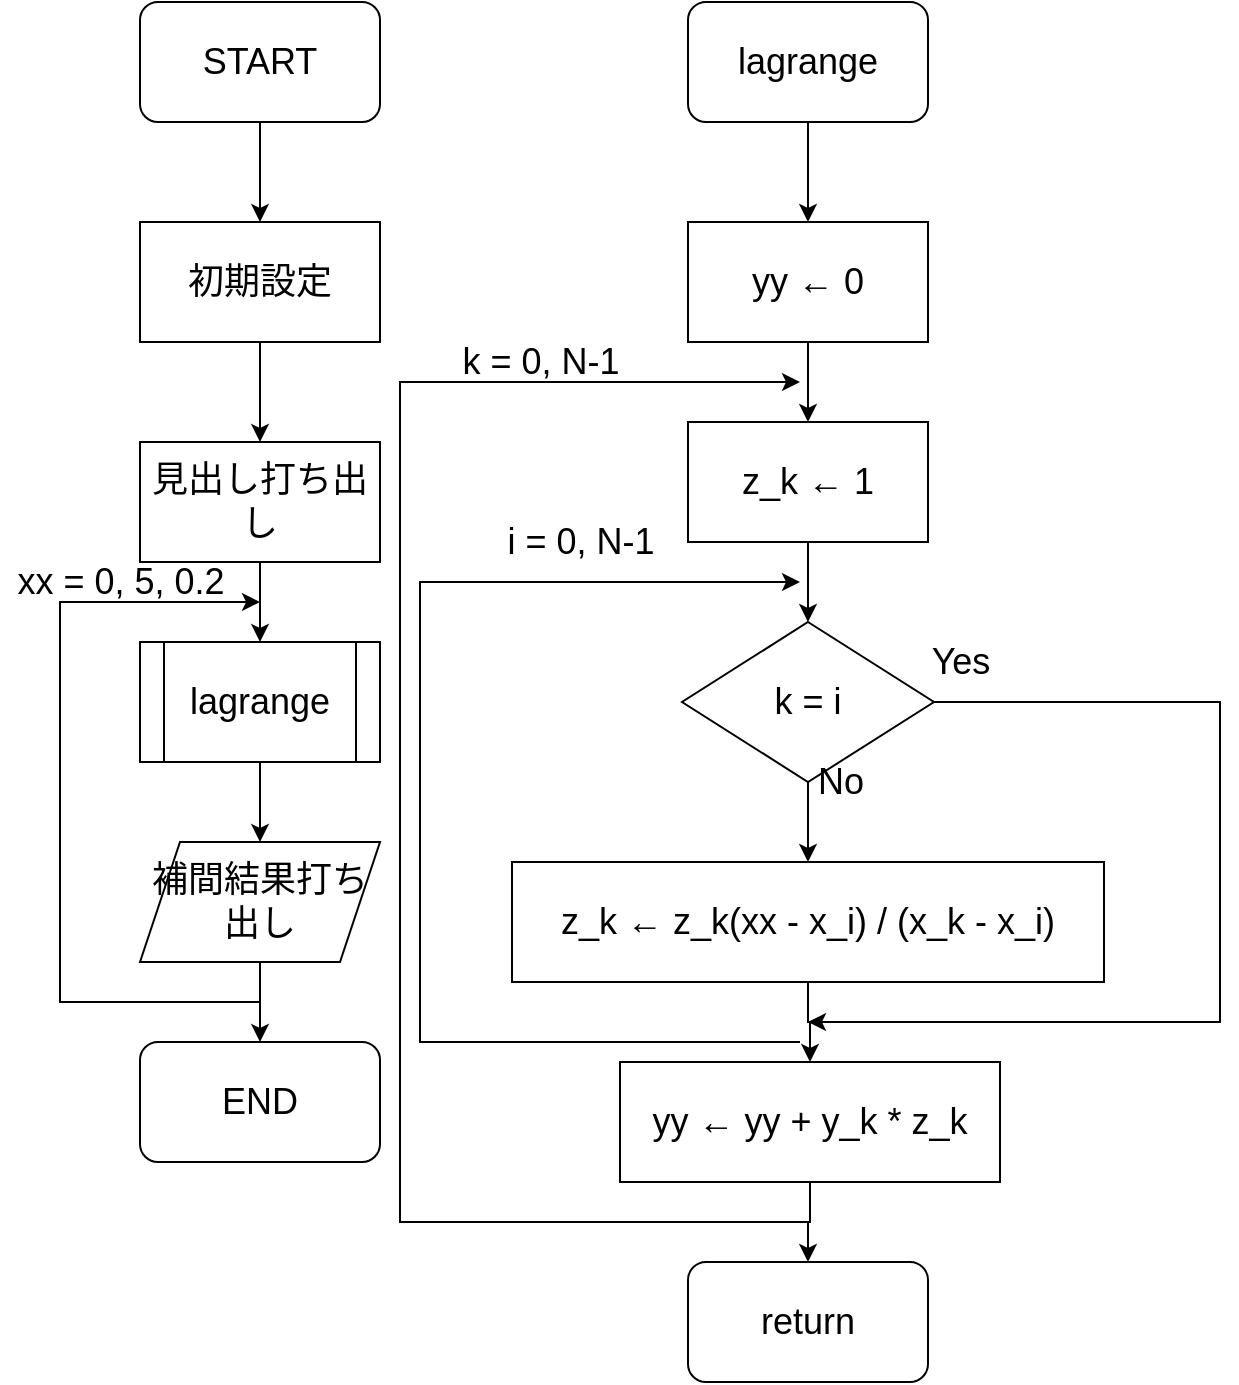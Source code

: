 <mxfile version="13.6.6" type="device"><diagram id="C5RBs43oDa-KdzZeNtuy" name="Page-1"><mxGraphModel dx="946" dy="566" grid="1" gridSize="10" guides="1" tooltips="1" connect="1" arrows="1" fold="1" page="1" pageScale="1" pageWidth="827" pageHeight="1169" math="0" shadow="0"><root><mxCell id="WIyWlLk6GJQsqaUBKTNV-0"/><mxCell id="WIyWlLk6GJQsqaUBKTNV-1" parent="WIyWlLk6GJQsqaUBKTNV-0"/><mxCell id="bMiXD1S2dMSaFivHopOy-0" value="return" style="rounded=1;whiteSpace=wrap;html=1;fontSize=18;" vertex="1" parent="WIyWlLk6GJQsqaUBKTNV-1"><mxGeometry x="354" y="670" width="120" height="60" as="geometry"/></mxCell><mxCell id="bMiXD1S2dMSaFivHopOy-18" value="" style="edgeStyle=orthogonalEdgeStyle;rounded=0;orthogonalLoop=1;jettySize=auto;html=1;fontSize=18;" edge="1" parent="WIyWlLk6GJQsqaUBKTNV-1" source="bMiXD1S2dMSaFivHopOy-1" target="bMiXD1S2dMSaFivHopOy-15"><mxGeometry relative="1" as="geometry"/></mxCell><mxCell id="bMiXD1S2dMSaFivHopOy-1" value="lagrange" style="rounded=1;whiteSpace=wrap;html=1;fontSize=18;" vertex="1" parent="WIyWlLk6GJQsqaUBKTNV-1"><mxGeometry x="354" y="40" width="120" height="60" as="geometry"/></mxCell><mxCell id="bMiXD1S2dMSaFivHopOy-2" value="END" style="rounded=1;whiteSpace=wrap;html=1;fontSize=18;" vertex="1" parent="WIyWlLk6GJQsqaUBKTNV-1"><mxGeometry x="80" y="560" width="120" height="60" as="geometry"/></mxCell><mxCell id="bMiXD1S2dMSaFivHopOy-5" value="" style="edgeStyle=orthogonalEdgeStyle;rounded=0;orthogonalLoop=1;jettySize=auto;html=1;fontSize=18;" edge="1" parent="WIyWlLk6GJQsqaUBKTNV-1" source="bMiXD1S2dMSaFivHopOy-3" target="bMiXD1S2dMSaFivHopOy-4"><mxGeometry relative="1" as="geometry"/></mxCell><mxCell id="bMiXD1S2dMSaFivHopOy-3" value="START" style="rounded=1;whiteSpace=wrap;html=1;fontSize=18;" vertex="1" parent="WIyWlLk6GJQsqaUBKTNV-1"><mxGeometry x="80" y="40" width="120" height="60" as="geometry"/></mxCell><mxCell id="bMiXD1S2dMSaFivHopOy-7" value="" style="edgeStyle=orthogonalEdgeStyle;rounded=0;orthogonalLoop=1;jettySize=auto;html=1;fontSize=18;" edge="1" parent="WIyWlLk6GJQsqaUBKTNV-1" source="bMiXD1S2dMSaFivHopOy-4" target="bMiXD1S2dMSaFivHopOy-6"><mxGeometry relative="1" as="geometry"/></mxCell><mxCell id="bMiXD1S2dMSaFivHopOy-4" value="初期設定" style="rounded=0;whiteSpace=wrap;html=1;fontSize=18;" vertex="1" parent="WIyWlLk6GJQsqaUBKTNV-1"><mxGeometry x="80" y="150" width="120" height="60" as="geometry"/></mxCell><mxCell id="bMiXD1S2dMSaFivHopOy-9" value="" style="edgeStyle=orthogonalEdgeStyle;rounded=0;orthogonalLoop=1;jettySize=auto;html=1;fontSize=18;" edge="1" parent="WIyWlLk6GJQsqaUBKTNV-1" source="bMiXD1S2dMSaFivHopOy-6" target="bMiXD1S2dMSaFivHopOy-8"><mxGeometry relative="1" as="geometry"/></mxCell><mxCell id="bMiXD1S2dMSaFivHopOy-6" value="見出し打ち出し" style="rounded=0;whiteSpace=wrap;html=1;fontSize=18;" vertex="1" parent="WIyWlLk6GJQsqaUBKTNV-1"><mxGeometry x="80" y="260" width="120" height="60" as="geometry"/></mxCell><mxCell id="bMiXD1S2dMSaFivHopOy-11" value="" style="edgeStyle=orthogonalEdgeStyle;rounded=0;orthogonalLoop=1;jettySize=auto;html=1;fontSize=18;" edge="1" parent="WIyWlLk6GJQsqaUBKTNV-1" source="bMiXD1S2dMSaFivHopOy-8" target="bMiXD1S2dMSaFivHopOy-10"><mxGeometry relative="1" as="geometry"/></mxCell><mxCell id="bMiXD1S2dMSaFivHopOy-8" value="lagrange" style="shape=process;whiteSpace=wrap;html=1;backgroundOutline=1;rounded=0;fontSize=18;" vertex="1" parent="WIyWlLk6GJQsqaUBKTNV-1"><mxGeometry x="80" y="360" width="120" height="60" as="geometry"/></mxCell><mxCell id="bMiXD1S2dMSaFivHopOy-12" value="" style="edgeStyle=orthogonalEdgeStyle;rounded=0;orthogonalLoop=1;jettySize=auto;html=1;fontSize=18;" edge="1" parent="WIyWlLk6GJQsqaUBKTNV-1" source="bMiXD1S2dMSaFivHopOy-10" target="bMiXD1S2dMSaFivHopOy-2"><mxGeometry relative="1" as="geometry"/></mxCell><mxCell id="bMiXD1S2dMSaFivHopOy-10" value="補間結果打ち出し" style="shape=parallelogram;perimeter=parallelogramPerimeter;whiteSpace=wrap;html=1;fixedSize=1;rounded=0;fontSize=18;" vertex="1" parent="WIyWlLk6GJQsqaUBKTNV-1"><mxGeometry x="80" y="460" width="120" height="60" as="geometry"/></mxCell><mxCell id="bMiXD1S2dMSaFivHopOy-13" value="" style="endArrow=classic;html=1;rounded=0;fontSize=18;" edge="1" parent="WIyWlLk6GJQsqaUBKTNV-1"><mxGeometry width="50" height="50" relative="1" as="geometry"><mxPoint x="140" y="540" as="sourcePoint"/><mxPoint x="140" y="340" as="targetPoint"/><Array as="points"><mxPoint x="40" y="540"/><mxPoint x="40" y="340"/></Array></mxGeometry></mxCell><mxCell id="bMiXD1S2dMSaFivHopOy-14" value="xx = 0, 5, 0.2" style="text;html=1;align=center;verticalAlign=middle;resizable=0;points=[];autosize=1;fontSize=18;" vertex="1" parent="WIyWlLk6GJQsqaUBKTNV-1"><mxGeometry x="10" y="315" width="120" height="30" as="geometry"/></mxCell><mxCell id="bMiXD1S2dMSaFivHopOy-17" value="" style="edgeStyle=orthogonalEdgeStyle;rounded=0;orthogonalLoop=1;jettySize=auto;html=1;fontSize=18;" edge="1" parent="WIyWlLk6GJQsqaUBKTNV-1" source="bMiXD1S2dMSaFivHopOy-15" target="bMiXD1S2dMSaFivHopOy-16"><mxGeometry relative="1" as="geometry"/></mxCell><mxCell id="bMiXD1S2dMSaFivHopOy-15" value="yy ← 0" style="rounded=0;whiteSpace=wrap;html=1;fontSize=18;" vertex="1" parent="WIyWlLk6GJQsqaUBKTNV-1"><mxGeometry x="354" y="150" width="120" height="60" as="geometry"/></mxCell><mxCell id="bMiXD1S2dMSaFivHopOy-20" value="" style="edgeStyle=orthogonalEdgeStyle;rounded=0;orthogonalLoop=1;jettySize=auto;html=1;fontSize=18;" edge="1" parent="WIyWlLk6GJQsqaUBKTNV-1" source="bMiXD1S2dMSaFivHopOy-16" target="bMiXD1S2dMSaFivHopOy-19"><mxGeometry relative="1" as="geometry"/></mxCell><mxCell id="bMiXD1S2dMSaFivHopOy-16" value="z_k ← 1" style="rounded=0;whiteSpace=wrap;html=1;fontSize=18;" vertex="1" parent="WIyWlLk6GJQsqaUBKTNV-1"><mxGeometry x="354" y="250" width="120" height="60" as="geometry"/></mxCell><mxCell id="bMiXD1S2dMSaFivHopOy-22" value="" style="edgeStyle=orthogonalEdgeStyle;rounded=0;orthogonalLoop=1;jettySize=auto;html=1;fontSize=18;" edge="1" parent="WIyWlLk6GJQsqaUBKTNV-1" source="bMiXD1S2dMSaFivHopOy-19" target="bMiXD1S2dMSaFivHopOy-21"><mxGeometry relative="1" as="geometry"/></mxCell><mxCell id="bMiXD1S2dMSaFivHopOy-27" value="" style="edgeStyle=orthogonalEdgeStyle;rounded=0;orthogonalLoop=1;jettySize=auto;html=1;exitX=1;exitY=0.5;exitDx=0;exitDy=0;fontSize=18;" edge="1" parent="WIyWlLk6GJQsqaUBKTNV-1" source="bMiXD1S2dMSaFivHopOy-19"><mxGeometry relative="1" as="geometry"><mxPoint x="414" y="550" as="targetPoint"/><Array as="points"><mxPoint x="620" y="390"/><mxPoint x="620" y="550"/></Array></mxGeometry></mxCell><mxCell id="bMiXD1S2dMSaFivHopOy-19" value="k = i" style="rhombus;whiteSpace=wrap;html=1;rounded=0;fontSize=18;" vertex="1" parent="WIyWlLk6GJQsqaUBKTNV-1"><mxGeometry x="351" y="350" width="126" height="80" as="geometry"/></mxCell><mxCell id="bMiXD1S2dMSaFivHopOy-24" value="" style="edgeStyle=orthogonalEdgeStyle;rounded=0;orthogonalLoop=1;jettySize=auto;html=1;fontSize=18;" edge="1" parent="WIyWlLk6GJQsqaUBKTNV-1" source="bMiXD1S2dMSaFivHopOy-21" target="bMiXD1S2dMSaFivHopOy-23"><mxGeometry relative="1" as="geometry"/></mxCell><mxCell id="bMiXD1S2dMSaFivHopOy-21" value="z_k ← z_k(xx - x_i) / (x_k - x_i)" style="whiteSpace=wrap;html=1;rounded=0;fontSize=18;" vertex="1" parent="WIyWlLk6GJQsqaUBKTNV-1"><mxGeometry x="266" y="470" width="296" height="60" as="geometry"/></mxCell><mxCell id="bMiXD1S2dMSaFivHopOy-25" value="" style="edgeStyle=orthogonalEdgeStyle;rounded=0;orthogonalLoop=1;jettySize=auto;html=1;fontSize=18;" edge="1" parent="WIyWlLk6GJQsqaUBKTNV-1" source="bMiXD1S2dMSaFivHopOy-23" target="bMiXD1S2dMSaFivHopOy-0"><mxGeometry relative="1" as="geometry"/></mxCell><mxCell id="bMiXD1S2dMSaFivHopOy-23" value="yy ← yy + y_k * z_k" style="whiteSpace=wrap;html=1;rounded=0;fontSize=18;" vertex="1" parent="WIyWlLk6GJQsqaUBKTNV-1"><mxGeometry x="320" y="570" width="190" height="60" as="geometry"/></mxCell><mxCell id="bMiXD1S2dMSaFivHopOy-28" value="Yes" style="text;html=1;align=center;verticalAlign=middle;resizable=0;points=[];autosize=1;fontSize=18;" vertex="1" parent="WIyWlLk6GJQsqaUBKTNV-1"><mxGeometry x="470" y="355" width="40" height="30" as="geometry"/></mxCell><mxCell id="bMiXD1S2dMSaFivHopOy-29" value="No" style="text;html=1;align=center;verticalAlign=middle;resizable=0;points=[];autosize=1;fontSize=18;" vertex="1" parent="WIyWlLk6GJQsqaUBKTNV-1"><mxGeometry x="410" y="415" width="40" height="30" as="geometry"/></mxCell><mxCell id="bMiXD1S2dMSaFivHopOy-32" value="" style="endArrow=classic;html=1;rounded=0;fontSize=18;" edge="1" parent="WIyWlLk6GJQsqaUBKTNV-1"><mxGeometry width="50" height="50" relative="1" as="geometry"><mxPoint x="415" y="650" as="sourcePoint"/><mxPoint x="410" y="230" as="targetPoint"/><Array as="points"><mxPoint x="210" y="650"/><mxPoint x="210" y="230"/></Array></mxGeometry></mxCell><mxCell id="bMiXD1S2dMSaFivHopOy-34" value="k = 0, N-1" style="text;html=1;align=center;verticalAlign=middle;resizable=0;points=[];autosize=1;fontSize=18;" vertex="1" parent="WIyWlLk6GJQsqaUBKTNV-1"><mxGeometry x="235" y="205" width="90" height="30" as="geometry"/></mxCell><mxCell id="bMiXD1S2dMSaFivHopOy-35" value="" style="endArrow=classic;html=1;rounded=0;fontSize=18;" edge="1" parent="WIyWlLk6GJQsqaUBKTNV-1"><mxGeometry width="50" height="50" relative="1" as="geometry"><mxPoint x="410" y="560" as="sourcePoint"/><mxPoint x="410" y="330" as="targetPoint"/><Array as="points"><mxPoint x="220" y="560"/><mxPoint x="220" y="330"/></Array></mxGeometry></mxCell><mxCell id="bMiXD1S2dMSaFivHopOy-36" value="i = 0, N-1" style="text;html=1;align=center;verticalAlign=middle;resizable=0;points=[];autosize=1;fontSize=18;" vertex="1" parent="WIyWlLk6GJQsqaUBKTNV-1"><mxGeometry x="255" y="295" width="90" height="30" as="geometry"/></mxCell></root></mxGraphModel></diagram></mxfile>